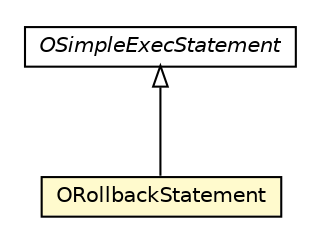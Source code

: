 #!/usr/local/bin/dot
#
# Class diagram 
# Generated by UMLGraph version R5_6-24-gf6e263 (http://www.umlgraph.org/)
#

digraph G {
	edge [fontname="Helvetica",fontsize=10,labelfontname="Helvetica",labelfontsize=10];
	node [fontname="Helvetica",fontsize=10,shape=plaintext];
	nodesep=0.25;
	ranksep=0.5;
	// com.orientechnologies.orient.core.sql.parser.OSimpleExecStatement
	c5877204 [label=<<table title="com.orientechnologies.orient.core.sql.parser.OSimpleExecStatement" border="0" cellborder="1" cellspacing="0" cellpadding="2" port="p" href="./OSimpleExecStatement.html">
		<tr><td><table border="0" cellspacing="0" cellpadding="1">
<tr><td align="center" balign="center"><font face="Helvetica-Oblique"> OSimpleExecStatement </font></td></tr>
		</table></td></tr>
		</table>>, URL="./OSimpleExecStatement.html", fontname="Helvetica", fontcolor="black", fontsize=10.0];
	// com.orientechnologies.orient.core.sql.parser.ORollbackStatement
	c5877249 [label=<<table title="com.orientechnologies.orient.core.sql.parser.ORollbackStatement" border="0" cellborder="1" cellspacing="0" cellpadding="2" port="p" bgcolor="lemonChiffon" href="./ORollbackStatement.html">
		<tr><td><table border="0" cellspacing="0" cellpadding="1">
<tr><td align="center" balign="center"> ORollbackStatement </td></tr>
		</table></td></tr>
		</table>>, URL="./ORollbackStatement.html", fontname="Helvetica", fontcolor="black", fontsize=10.0];
	//com.orientechnologies.orient.core.sql.parser.ORollbackStatement extends com.orientechnologies.orient.core.sql.parser.OSimpleExecStatement
	c5877204:p -> c5877249:p [dir=back,arrowtail=empty];
}

